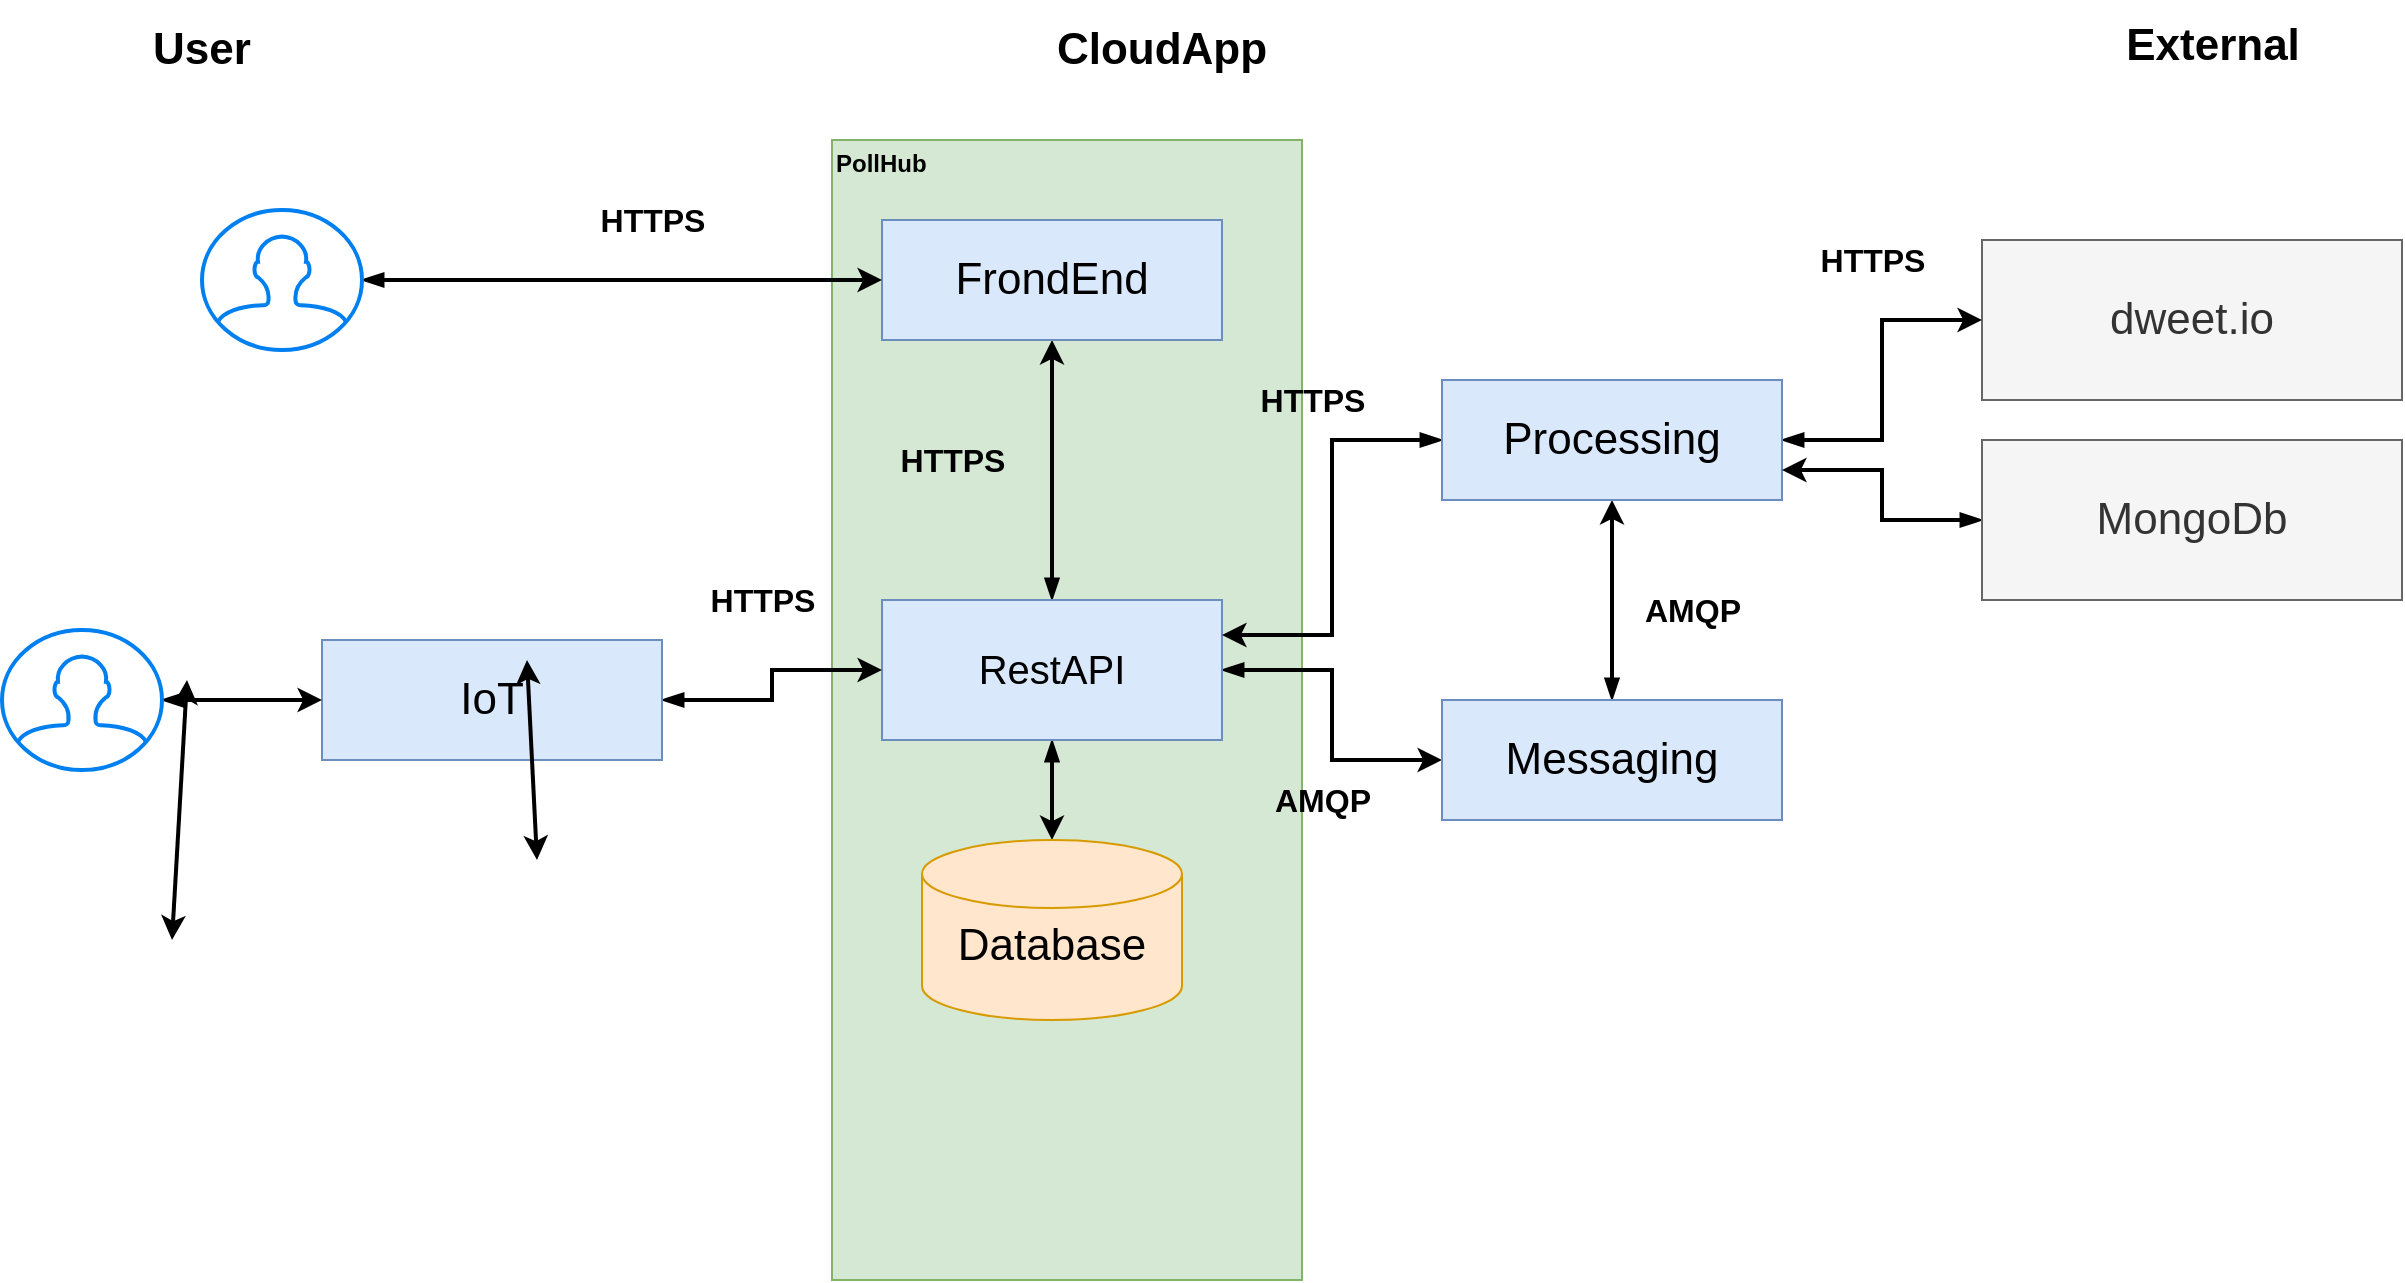 <mxfile version="13.7.9" type="device"><diagram id="r1JDLt2uP6RqPP84AGkt" name="Page-1"><mxGraphModel dx="1506" dy="830" grid="1" gridSize="10" guides="1" tooltips="1" connect="1" arrows="1" fold="1" page="0" pageScale="1" pageWidth="850" pageHeight="1100" math="0" shadow="0"><root><mxCell id="0"/><mxCell id="1" parent="0"/><mxCell id="POYa3rj1FPTgSTqGW85i-14" value="&lt;b&gt;PollHub&lt;br&gt;&lt;br&gt;&lt;br&gt;&lt;br&gt;&lt;br&gt;&lt;br&gt;&lt;br&gt;&lt;br&gt;&lt;br&gt;&lt;br&gt;&lt;br&gt;&lt;br&gt;&lt;br&gt;&lt;br&gt;&lt;br&gt;&lt;br&gt;&lt;br&gt;&lt;br&gt;&lt;br&gt;&lt;br&gt;&lt;br&gt;&lt;br&gt;&lt;br&gt;&lt;br&gt;&lt;br&gt;&lt;br&gt;&lt;br&gt;&lt;br&gt;&lt;br&gt;&lt;br&gt;&lt;br&gt;&lt;br&gt;&lt;br&gt;&lt;br&gt;&lt;br&gt;&lt;br&gt;&lt;br&gt;&lt;br&gt;&lt;br&gt;&lt;/b&gt;" style="rounded=0;whiteSpace=wrap;html=1;align=left;fillColor=#d5e8d4;strokeColor=#82b366;" vertex="1" parent="1"><mxGeometry x="315" y="170" width="235" height="570" as="geometry"/></mxCell><mxCell id="E9mfV4vEJeYdUEhxdeUs-2" value="User" style="text;html=1;strokeColor=none;fillColor=none;align=center;verticalAlign=middle;whiteSpace=wrap;rounded=0;fontStyle=1;fontSize=22;" parent="1" vertex="1"><mxGeometry x="-70" y="100" width="140" height="50" as="geometry"/></mxCell><mxCell id="POYa3rj1FPTgSTqGW85i-4" style="edgeStyle=orthogonalEdgeStyle;rounded=0;orthogonalLoop=1;jettySize=auto;html=1;entryX=0.5;entryY=1;entryDx=0;entryDy=0;startArrow=blockThin;startFill=1;strokeWidth=2;" edge="1" parent="1" source="E9mfV4vEJeYdUEhxdeUs-7" target="POYa3rj1FPTgSTqGW85i-3"><mxGeometry relative="1" as="geometry"/></mxCell><mxCell id="POYa3rj1FPTgSTqGW85i-20" style="edgeStyle=orthogonalEdgeStyle;rounded=0;orthogonalLoop=1;jettySize=auto;html=1;exitX=1;exitY=0.5;exitDx=0;exitDy=0;entryX=0;entryY=0.5;entryDx=0;entryDy=0;startArrow=blockThin;startFill=1;strokeColor=#000000;strokeWidth=2;" edge="1" parent="1" source="E9mfV4vEJeYdUEhxdeUs-7" target="POYa3rj1FPTgSTqGW85i-17"><mxGeometry relative="1" as="geometry"/></mxCell><mxCell id="POYa3rj1FPTgSTqGW85i-28" style="edgeStyle=orthogonalEdgeStyle;rounded=0;orthogonalLoop=1;jettySize=auto;html=1;startArrow=blockThin;startFill=1;strokeColor=#000000;strokeWidth=2;" edge="1" parent="1" source="E9mfV4vEJeYdUEhxdeUs-7" target="E9mfV4vEJeYdUEhxdeUs-12"><mxGeometry relative="1" as="geometry"/></mxCell><mxCell id="E9mfV4vEJeYdUEhxdeUs-7" value="&lt;span style=&quot;font-size: 20px&quot;&gt;RestAPI&lt;/span&gt;" style="rounded=0;whiteSpace=wrap;html=1;fontSize=22;fillColor=#dae8fc;strokeColor=#6c8ebf;" parent="1" vertex="1"><mxGeometry x="340" y="400" width="170" height="70" as="geometry"/></mxCell><mxCell id="E9mfV4vEJeYdUEhxdeUs-12" value="&lt;p style=&quot;line-height: 120%&quot;&gt;Database&lt;/p&gt;" style="shape=cylinder2;whiteSpace=wrap;html=1;boundedLbl=1;backgroundOutline=1;size=17;fontSize=22;fillColor=#ffe6cc;strokeColor=#d79b00;verticalAlign=bottom;" parent="1" vertex="1"><mxGeometry x="360" y="520" width="130" height="90" as="geometry"/></mxCell><mxCell id="POYa3rj1FPTgSTqGW85i-8" style="edgeStyle=orthogonalEdgeStyle;rounded=0;orthogonalLoop=1;jettySize=auto;html=1;startArrow=blockThin;startFill=1;strokeColor=#000000;strokeWidth=2;" edge="1" parent="1" source="E9mfV4vEJeYdUEhxdeUs-22" target="E9mfV4vEJeYdUEhxdeUs-7"><mxGeometry relative="1" as="geometry"/></mxCell><mxCell id="E9mfV4vEJeYdUEhxdeUs-22" value="IoT" style="rounded=0;whiteSpace=wrap;html=1;fontSize=22;fillColor=#dae8fc;strokeColor=#6c8ebf;" parent="1" vertex="1"><mxGeometry x="60" y="420" width="170" height="60" as="geometry"/></mxCell><mxCell id="E9mfV4vEJeYdUEhxdeUs-31" value="dweet.io" style="whiteSpace=wrap;html=1;fillColor=#f5f5f5;fontSize=22;strokeColor=#666666;fontColor=#333333;" parent="1" vertex="1"><mxGeometry x="890" y="220" width="210" height="80" as="geometry"/></mxCell><mxCell id="5WMwlIYyCYfovz2jieML-2" value="&lt;font style=&quot;font-size: 22px&quot;&gt;&lt;b&gt;External&lt;/b&gt;&lt;/font&gt;" style="text;html=1;align=center;verticalAlign=middle;resizable=0;points=[];autosize=1;" parent="1" vertex="1"><mxGeometry x="955" y="112.5" width="100" height="20" as="geometry"/></mxCell><mxCell id="5WMwlIYyCYfovz2jieML-11" value="&lt;font size=&quot;1&quot;&gt;&lt;b style=&quot;font-size: 16px&quot;&gt;HTTPS&lt;/b&gt;&lt;/font&gt;" style="text;html=1;align=center;verticalAlign=middle;resizable=0;points=[];autosize=1;" parent="1" vertex="1"><mxGeometry x="340" y="320" width="70" height="20" as="geometry"/></mxCell><mxCell id="K1bS-5H7egjuN0Ub0twA-5" value="" style="endArrow=classic;startArrow=classic;html=1;entryX=0.5;entryY=1;entryDx=0;entryDy=0;exitX=0.5;exitY=0;exitDx=0;exitDy=0;strokeWidth=2;" parent="1" target="E9mfV4vEJeYdUEhxdeUs-23" edge="1"><mxGeometry width="50" height="50" relative="1" as="geometry"><mxPoint x="-15" y="570" as="sourcePoint"/><mxPoint x="-7.5" y="440" as="targetPoint"/></mxGeometry></mxCell><mxCell id="K1bS-5H7egjuN0Ub0twA-7" value="" style="endArrow=classic;startArrow=classic;html=1;exitX=0.5;exitY=0;exitDx=0;exitDy=0;strokeWidth=2;entryX=0.5;entryY=1;entryDx=0;entryDy=0;" parent="1" target="E9mfV4vEJeYdUEhxdeUs-5" edge="1"><mxGeometry width="50" height="50" relative="1" as="geometry"><mxPoint x="167.5" y="530" as="sourcePoint"/><mxPoint x="162.5" y="430" as="targetPoint"/></mxGeometry></mxCell><mxCell id="POYa3rj1FPTgSTqGW85i-2" value="CloudApp" style="text;html=1;strokeColor=none;fillColor=none;align=center;verticalAlign=middle;whiteSpace=wrap;rounded=0;fontStyle=1;fontSize=22;" vertex="1" parent="1"><mxGeometry x="410" y="100" width="140" height="50" as="geometry"/></mxCell><mxCell id="POYa3rj1FPTgSTqGW85i-3" value="FrondEnd" style="rounded=0;whiteSpace=wrap;html=1;fontSize=22;fillColor=#dae8fc;strokeColor=#6c8ebf;" vertex="1" parent="1"><mxGeometry x="340" y="210" width="170" height="60" as="geometry"/></mxCell><mxCell id="POYa3rj1FPTgSTqGW85i-6" style="edgeStyle=orthogonalEdgeStyle;rounded=0;orthogonalLoop=1;jettySize=auto;html=1;entryX=0;entryY=0.5;entryDx=0;entryDy=0;startArrow=blockThin;startFill=1;strokeColor=#000000;strokeWidth=2;" edge="1" parent="1" source="POYa3rj1FPTgSTqGW85i-5" target="POYa3rj1FPTgSTqGW85i-3"><mxGeometry relative="1" as="geometry"/></mxCell><mxCell id="POYa3rj1FPTgSTqGW85i-5" value="" style="html=1;verticalLabelPosition=bottom;align=center;labelBackgroundColor=#ffffff;verticalAlign=top;strokeWidth=2;strokeColor=#0080F0;shadow=0;dashed=0;shape=mxgraph.ios7.icons.user;" vertex="1" parent="1"><mxGeometry y="205" width="80" height="70" as="geometry"/></mxCell><mxCell id="POYa3rj1FPTgSTqGW85i-7" value="&lt;font size=&quot;1&quot;&gt;&lt;b style=&quot;font-size: 16px&quot;&gt;HTTPS&lt;/b&gt;&lt;/font&gt;" style="text;html=1;align=center;verticalAlign=middle;resizable=0;points=[];autosize=1;" vertex="1" parent="1"><mxGeometry x="190" y="200" width="70" height="20" as="geometry"/></mxCell><mxCell id="POYa3rj1FPTgSTqGW85i-11" style="edgeStyle=orthogonalEdgeStyle;rounded=0;orthogonalLoop=1;jettySize=auto;html=1;entryX=0;entryY=0.5;entryDx=0;entryDy=0;startArrow=blockThin;startFill=1;strokeColor=#000000;strokeWidth=2;" edge="1" parent="1" source="POYa3rj1FPTgSTqGW85i-10" target="E9mfV4vEJeYdUEhxdeUs-22"><mxGeometry relative="1" as="geometry"/></mxCell><mxCell id="POYa3rj1FPTgSTqGW85i-10" value="" style="html=1;verticalLabelPosition=bottom;align=center;labelBackgroundColor=#ffffff;verticalAlign=top;strokeWidth=2;strokeColor=#0080F0;shadow=0;dashed=0;shape=mxgraph.ios7.icons.user;" vertex="1" parent="1"><mxGeometry x="-100" y="415" width="80" height="70" as="geometry"/></mxCell><mxCell id="POYa3rj1FPTgSTqGW85i-12" value="&lt;font size=&quot;1&quot;&gt;&lt;b style=&quot;font-size: 16px&quot;&gt;HTTPS&lt;/b&gt;&lt;/font&gt;" style="text;html=1;align=center;verticalAlign=middle;resizable=0;points=[];autosize=1;" vertex="1" parent="1"><mxGeometry x="245" y="390" width="70" height="20" as="geometry"/></mxCell><mxCell id="POYa3rj1FPTgSTqGW85i-19" style="edgeStyle=orthogonalEdgeStyle;rounded=0;orthogonalLoop=1;jettySize=auto;html=1;exitX=0.5;exitY=0;exitDx=0;exitDy=0;startArrow=blockThin;startFill=1;strokeColor=#000000;strokeWidth=2;" edge="1" parent="1" source="POYa3rj1FPTgSTqGW85i-17" target="POYa3rj1FPTgSTqGW85i-18"><mxGeometry relative="1" as="geometry"/></mxCell><mxCell id="POYa3rj1FPTgSTqGW85i-17" value="Messaging" style="rounded=0;whiteSpace=wrap;html=1;fontSize=22;fillColor=#dae8fc;strokeColor=#6c8ebf;" vertex="1" parent="1"><mxGeometry x="620" y="450" width="170" height="60" as="geometry"/></mxCell><mxCell id="POYa3rj1FPTgSTqGW85i-21" style="edgeStyle=orthogonalEdgeStyle;rounded=0;orthogonalLoop=1;jettySize=auto;html=1;exitX=1;exitY=0.5;exitDx=0;exitDy=0;entryX=0;entryY=0.5;entryDx=0;entryDy=0;startArrow=blockThin;startFill=1;strokeColor=#000000;strokeWidth=2;" edge="1" parent="1" source="POYa3rj1FPTgSTqGW85i-18" target="E9mfV4vEJeYdUEhxdeUs-31"><mxGeometry relative="1" as="geometry"/></mxCell><mxCell id="POYa3rj1FPTgSTqGW85i-24" style="edgeStyle=orthogonalEdgeStyle;rounded=0;orthogonalLoop=1;jettySize=auto;html=1;exitX=0;exitY=0.5;exitDx=0;exitDy=0;entryX=1;entryY=0.25;entryDx=0;entryDy=0;startArrow=blockThin;startFill=1;strokeColor=#000000;strokeWidth=2;" edge="1" parent="1" source="POYa3rj1FPTgSTqGW85i-18" target="E9mfV4vEJeYdUEhxdeUs-7"><mxGeometry relative="1" as="geometry"/></mxCell><mxCell id="POYa3rj1FPTgSTqGW85i-18" value="Processing" style="rounded=0;whiteSpace=wrap;html=1;fontSize=22;fillColor=#dae8fc;strokeColor=#6c8ebf;" vertex="1" parent="1"><mxGeometry x="620" y="290" width="170" height="60" as="geometry"/></mxCell><mxCell id="POYa3rj1FPTgSTqGW85i-23" style="edgeStyle=orthogonalEdgeStyle;rounded=0;orthogonalLoop=1;jettySize=auto;html=1;exitX=0;exitY=0.5;exitDx=0;exitDy=0;entryX=1;entryY=0.75;entryDx=0;entryDy=0;startArrow=blockThin;startFill=1;strokeColor=#000000;strokeWidth=2;" edge="1" parent="1" source="POYa3rj1FPTgSTqGW85i-22" target="POYa3rj1FPTgSTqGW85i-18"><mxGeometry relative="1" as="geometry"/></mxCell><mxCell id="POYa3rj1FPTgSTqGW85i-22" value="MongoDb" style="whiteSpace=wrap;html=1;fillColor=#f5f5f5;fontSize=22;strokeColor=#666666;fontColor=#333333;" vertex="1" parent="1"><mxGeometry x="890" y="320" width="210" height="80" as="geometry"/></mxCell><mxCell id="POYa3rj1FPTgSTqGW85i-26" value="&lt;font size=&quot;1&quot;&gt;&lt;b style=&quot;font-size: 16px&quot;&gt;HTTPS&lt;/b&gt;&lt;/font&gt;" style="text;html=1;align=center;verticalAlign=middle;resizable=0;points=[];autosize=1;" vertex="1" parent="1"><mxGeometry x="520" y="290" width="70" height="20" as="geometry"/></mxCell><mxCell id="POYa3rj1FPTgSTqGW85i-27" value="&lt;font size=&quot;1&quot;&gt;&lt;b style=&quot;font-size: 16px&quot;&gt;HTTPS&lt;/b&gt;&lt;/font&gt;" style="text;html=1;align=center;verticalAlign=middle;resizable=0;points=[];autosize=1;" vertex="1" parent="1"><mxGeometry x="800" y="220" width="70" height="20" as="geometry"/></mxCell><mxCell id="POYa3rj1FPTgSTqGW85i-29" value="&lt;span style=&quot;font-size: 16px&quot;&gt;&lt;b&gt;AMQP&lt;br&gt;&lt;/b&gt;&lt;/span&gt;" style="text;html=1;align=center;verticalAlign=middle;resizable=0;points=[];autosize=1;" vertex="1" parent="1"><mxGeometry x="530" y="490" width="60" height="20" as="geometry"/></mxCell><mxCell id="POYa3rj1FPTgSTqGW85i-30" value="&lt;span style=&quot;font-size: 16px&quot;&gt;&lt;b&gt;AMQP&lt;br&gt;&lt;/b&gt;&lt;/span&gt;" style="text;html=1;align=center;verticalAlign=middle;resizable=0;points=[];autosize=1;" vertex="1" parent="1"><mxGeometry x="715" y="395" width="60" height="20" as="geometry"/></mxCell></root></mxGraphModel></diagram></mxfile>